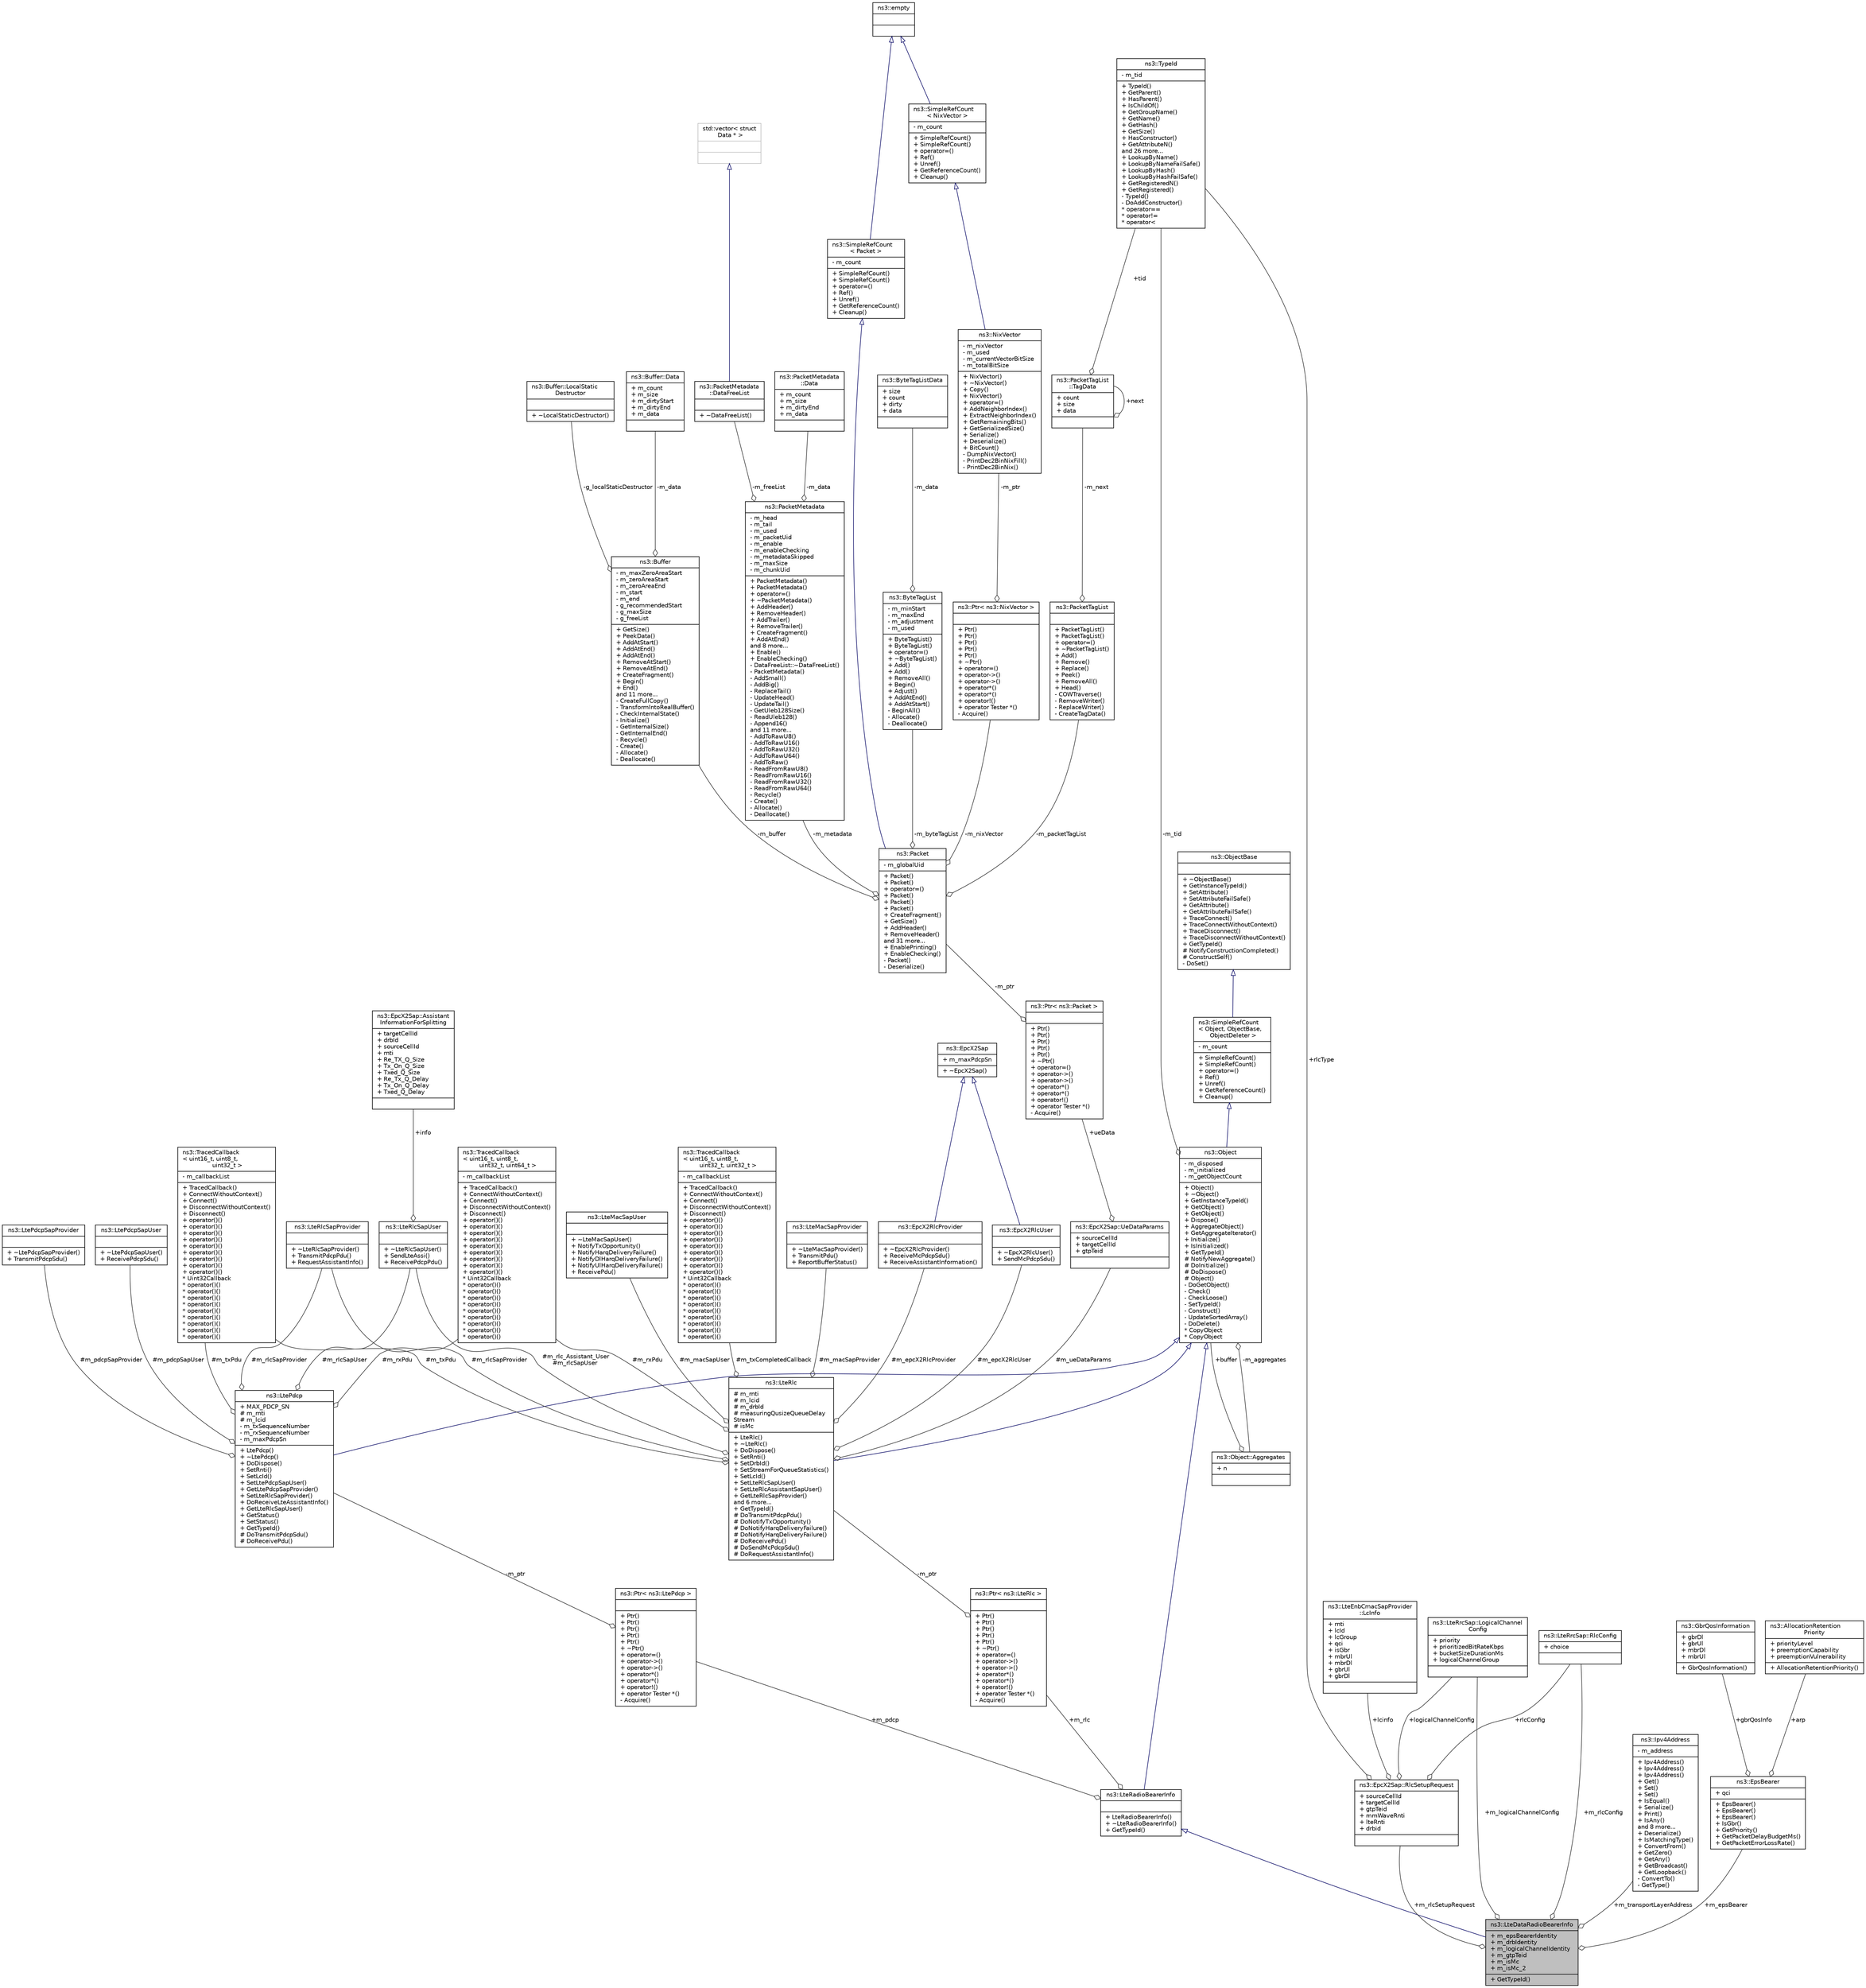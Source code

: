 digraph "ns3::LteDataRadioBearerInfo"
{
  edge [fontname="Helvetica",fontsize="10",labelfontname="Helvetica",labelfontsize="10"];
  node [fontname="Helvetica",fontsize="10",shape=record];
  Node1 [label="{ns3::LteDataRadioBearerInfo\n|+ m_epsBearerIdentity\l+ m_drbIdentity\l+ m_logicalChannelIdentity\l+ m_gtpTeid\l+ m_isMc\l+ m_isMc_2\l|+ GetTypeId()\l}",height=0.2,width=0.4,color="black", fillcolor="grey75", style="filled", fontcolor="black"];
  Node2 -> Node1 [dir="back",color="midnightblue",fontsize="10",style="solid",arrowtail="onormal"];
  Node2 [label="{ns3::LteRadioBearerInfo\n||+ LteRadioBearerInfo()\l+ ~LteRadioBearerInfo()\l+ GetTypeId()\l}",height=0.2,width=0.4,color="black", fillcolor="white", style="filled",URL="$dd/d05/classns3_1_1LteRadioBearerInfo.html"];
  Node3 -> Node2 [dir="back",color="midnightblue",fontsize="10",style="solid",arrowtail="onormal"];
  Node3 [label="{ns3::Object\n|- m_disposed\l- m_initialized\l- m_getObjectCount\l|+ Object()\l+ ~Object()\l+ GetInstanceTypeId()\l+ GetObject()\l+ GetObject()\l+ Dispose()\l+ AggregateObject()\l+ GetAggregateIterator()\l+ Initialize()\l+ IsInitialized()\l+ GetTypeId()\l# NotifyNewAggregate()\l# DoInitialize()\l# DoDispose()\l# Object()\l- DoGetObject()\l- Check()\l- CheckLoose()\l- SetTypeId()\l- Construct()\l- UpdateSortedArray()\l- DoDelete()\l* CopyObject\l* CopyObject\l}",height=0.2,width=0.4,color="black", fillcolor="white", style="filled",URL="$d9/d77/classns3_1_1Object.html",tooltip="A base class which provides memory management and object aggregation. "];
  Node4 -> Node3 [dir="back",color="midnightblue",fontsize="10",style="solid",arrowtail="onormal"];
  Node4 [label="{ns3::SimpleRefCount\l\< Object, ObjectBase,\l ObjectDeleter \>\n|- m_count\l|+ SimpleRefCount()\l+ SimpleRefCount()\l+ operator=()\l+ Ref()\l+ Unref()\l+ GetReferenceCount()\l+ Cleanup()\l}",height=0.2,width=0.4,color="black", fillcolor="white", style="filled",URL="$da/da1/classns3_1_1SimpleRefCount.html"];
  Node5 -> Node4 [dir="back",color="midnightblue",fontsize="10",style="solid",arrowtail="onormal"];
  Node5 [label="{ns3::ObjectBase\n||+ ~ObjectBase()\l+ GetInstanceTypeId()\l+ SetAttribute()\l+ SetAttributeFailSafe()\l+ GetAttribute()\l+ GetAttributeFailSafe()\l+ TraceConnect()\l+ TraceConnectWithoutContext()\l+ TraceDisconnect()\l+ TraceDisconnectWithoutContext()\l+ GetTypeId()\l# NotifyConstructionCompleted()\l# ConstructSelf()\l- DoSet()\l}",height=0.2,width=0.4,color="black", fillcolor="white", style="filled",URL="$d2/dac/classns3_1_1ObjectBase.html",tooltip="Anchor the ns-3 type and attribute system. "];
  Node6 -> Node3 [color="grey25",fontsize="10",style="solid",label=" -m_tid" ,arrowhead="odiamond"];
  Node6 [label="{ns3::TypeId\n|- m_tid\l|+ TypeId()\l+ GetParent()\l+ HasParent()\l+ IsChildOf()\l+ GetGroupName()\l+ GetName()\l+ GetHash()\l+ GetSize()\l+ HasConstructor()\l+ GetAttributeN()\land 26 more...\l+ LookupByName()\l+ LookupByNameFailSafe()\l+ LookupByHash()\l+ LookupByHashFailSafe()\l+ GetRegisteredN()\l+ GetRegistered()\l- TypeId()\l- DoAddConstructor()\l* operator==\l* operator!=\l* operator\<\l}",height=0.2,width=0.4,color="black", fillcolor="white", style="filled",URL="$d6/d11/classns3_1_1TypeId.html",tooltip="a unique identifier for an interface. "];
  Node7 -> Node3 [color="grey25",fontsize="10",style="solid",label=" -m_aggregates" ,arrowhead="odiamond"];
  Node7 [label="{ns3::Object::Aggregates\n|+ n\l|}",height=0.2,width=0.4,color="black", fillcolor="white", style="filled",URL="$d5/de9/structns3_1_1Object_1_1Aggregates.html"];
  Node3 -> Node7 [color="grey25",fontsize="10",style="solid",label=" +buffer" ,arrowhead="odiamond"];
  Node8 -> Node2 [color="grey25",fontsize="10",style="solid",label=" +m_pdcp" ,arrowhead="odiamond"];
  Node8 [label="{ns3::Ptr\< ns3::LtePdcp \>\n||+ Ptr()\l+ Ptr()\l+ Ptr()\l+ Ptr()\l+ Ptr()\l+ ~Ptr()\l+ operator=()\l+ operator-\>()\l+ operator-\>()\l+ operator*()\l+ operator*()\l+ operator!()\l+ operator Tester *()\l- Acquire()\l}",height=0.2,width=0.4,color="black", fillcolor="white", style="filled",URL="$dc/d90/classns3_1_1Ptr.html"];
  Node9 -> Node8 [color="grey25",fontsize="10",style="solid",label=" -m_ptr" ,arrowhead="odiamond"];
  Node9 [label="{ns3::LtePdcp\n|+ MAX_PDCP_SN\l# m_rnti\l# m_lcid\l- m_txSequenceNumber\l- m_rxSequenceNumber\l- m_maxPdcpSn\l|+ LtePdcp()\l+ ~LtePdcp()\l+ DoDispose()\l+ SetRnti()\l+ SetLcId()\l+ SetLtePdcpSapUser()\l+ GetLtePdcpSapProvider()\l+ SetLteRlcSapProvider()\l+ DoReceiveLteAssistantInfo()\l+ GetLteRlcSapUser()\l+ GetStatus()\l+ SetStatus()\l+ GetTypeId()\l# DoTransmitPdcpSdu()\l# DoReceivePdu()\l}",height=0.2,width=0.4,color="black", fillcolor="white", style="filled",URL="$d6/d88/classns3_1_1LtePdcp.html"];
  Node3 -> Node9 [dir="back",color="midnightblue",fontsize="10",style="solid",arrowtail="onormal"];
  Node10 -> Node9 [color="grey25",fontsize="10",style="solid",label=" #m_rlcSapProvider" ,arrowhead="odiamond"];
  Node10 [label="{ns3::LteRlcSapProvider\n||+ ~LteRlcSapProvider()\l+ TransmitPdcpPdu()\l+ RequestAssistantInfo()\l}",height=0.2,width=0.4,color="black", fillcolor="white", style="filled",URL="$dc/da8/classns3_1_1LteRlcSapProvider.html"];
  Node11 -> Node9 [color="grey25",fontsize="10",style="solid",label=" #m_rxPdu" ,arrowhead="odiamond"];
  Node11 [label="{ns3::TracedCallback\l\< uint16_t, uint8_t,\l uint32_t, uint64_t \>\n|- m_callbackList\l|+ TracedCallback()\l+ ConnectWithoutContext()\l+ Connect()\l+ DisconnectWithoutContext()\l+ Disconnect()\l+ operator()()\l+ operator()()\l+ operator()()\l+ operator()()\l+ operator()()\l+ operator()()\l+ operator()()\l+ operator()()\l+ operator()()\l* Uint32Callback\l* operator()()\l* operator()()\l* operator()()\l* operator()()\l* operator()()\l* operator()()\l* operator()()\l* operator()()\l* operator()()\l}",height=0.2,width=0.4,color="black", fillcolor="white", style="filled",URL="$df/dec/classns3_1_1TracedCallback.html"];
  Node12 -> Node9 [color="grey25",fontsize="10",style="solid",label=" #m_rlcSapUser" ,arrowhead="odiamond"];
  Node12 [label="{ns3::LteRlcSapUser\n||+ ~LteRlcSapUser()\l+ SendLteAssi()\l+ ReceivePdcpPdu()\l}",height=0.2,width=0.4,color="black", fillcolor="white", style="filled",URL="$d9/d10/classns3_1_1LteRlcSapUser.html"];
  Node13 -> Node12 [color="grey25",fontsize="10",style="solid",label=" +info" ,arrowhead="odiamond"];
  Node13 [label="{ns3::EpcX2Sap::Assistant\lInformationForSplitting\n|+ targetCellId\l+ drbId\l+ sourceCellId\l+ rnti\l+ Re_TX_Q_Size\l+ Tx_On_Q_Size\l+ Txed_Q_Size\l+ Re_Tx_Q_Delay\l+ Tx_On_Q_Delay\l+ Txed_Q_Delay\l|}",height=0.2,width=0.4,color="black", fillcolor="white", style="filled",URL="$db/d2f/structns3_1_1EpcX2Sap_1_1AssistantInformationForSplitting.html"];
  Node14 -> Node9 [color="grey25",fontsize="10",style="solid",label=" #m_pdcpSapProvider" ,arrowhead="odiamond"];
  Node14 [label="{ns3::LtePdcpSapProvider\n||+ ~LtePdcpSapProvider()\l+ TransmitPdcpSdu()\l}",height=0.2,width=0.4,color="black", fillcolor="white", style="filled",URL="$dd/de3/classns3_1_1LtePdcpSapProvider.html"];
  Node15 -> Node9 [color="grey25",fontsize="10",style="solid",label=" #m_txPdu" ,arrowhead="odiamond"];
  Node15 [label="{ns3::TracedCallback\l\< uint16_t, uint8_t,\l uint32_t \>\n|- m_callbackList\l|+ TracedCallback()\l+ ConnectWithoutContext()\l+ Connect()\l+ DisconnectWithoutContext()\l+ Disconnect()\l+ operator()()\l+ operator()()\l+ operator()()\l+ operator()()\l+ operator()()\l+ operator()()\l+ operator()()\l+ operator()()\l+ operator()()\l* Uint32Callback\l* operator()()\l* operator()()\l* operator()()\l* operator()()\l* operator()()\l* operator()()\l* operator()()\l* operator()()\l* operator()()\l}",height=0.2,width=0.4,color="black", fillcolor="white", style="filled",URL="$df/dec/classns3_1_1TracedCallback.html"];
  Node16 -> Node9 [color="grey25",fontsize="10",style="solid",label=" #m_pdcpSapUser" ,arrowhead="odiamond"];
  Node16 [label="{ns3::LtePdcpSapUser\n||+ ~LtePdcpSapUser()\l+ ReceivePdcpSdu()\l}",height=0.2,width=0.4,color="black", fillcolor="white", style="filled",URL="$dd/d1c/classns3_1_1LtePdcpSapUser.html"];
  Node17 -> Node2 [color="grey25",fontsize="10",style="solid",label=" +m_rlc" ,arrowhead="odiamond"];
  Node17 [label="{ns3::Ptr\< ns3::LteRlc \>\n||+ Ptr()\l+ Ptr()\l+ Ptr()\l+ Ptr()\l+ Ptr()\l+ ~Ptr()\l+ operator=()\l+ operator-\>()\l+ operator-\>()\l+ operator*()\l+ operator*()\l+ operator!()\l+ operator Tester *()\l- Acquire()\l}",height=0.2,width=0.4,color="black", fillcolor="white", style="filled",URL="$dc/d90/classns3_1_1Ptr.html"];
  Node18 -> Node17 [color="grey25",fontsize="10",style="solid",label=" -m_ptr" ,arrowhead="odiamond"];
  Node18 [label="{ns3::LteRlc\n|# m_rnti\l# m_lcid\l# m_drbId\l# measuringQusizeQueueDelay\lStream\l# isMc\l|+ LteRlc()\l+ ~LteRlc()\l+ DoDispose()\l+ SetRnti()\l+ SetDrbId()\l+ SetStreamForQueueStatistics()\l+ SetLcId()\l+ SetLteRlcSapUser()\l+ SetLteRlcAssistantSapUser()\l+ GetLteRlcSapProvider()\land 6 more...\l+ GetTypeId()\l# DoTransmitPdcpPdu()\l# DoNotifyTxOpportunity()\l# DoNotifyHarqDeliveryFailure()\l# DoNotifyHarqDeliveryFailure()\l# DoReceivePdu()\l# DoSendMcPdcpSdu()\l# DoRequestAssistantInfo()\l}",height=0.2,width=0.4,color="black", fillcolor="white", style="filled",URL="$d9/d7c/classns3_1_1LteRlc.html"];
  Node3 -> Node18 [dir="back",color="midnightblue",fontsize="10",style="solid",arrowtail="onormal"];
  Node10 -> Node18 [color="grey25",fontsize="10",style="solid",label=" #m_rlcSapProvider" ,arrowhead="odiamond"];
  Node19 -> Node18 [color="grey25",fontsize="10",style="solid",label=" #m_epcX2RlcUser" ,arrowhead="odiamond"];
  Node19 [label="{ns3::EpcX2RlcUser\n||+ ~EpcX2RlcUser()\l+ SendMcPdcpSdu()\l}",height=0.2,width=0.4,color="black", fillcolor="white", style="filled",URL="$db/d48/classns3_1_1EpcX2RlcUser.html"];
  Node20 -> Node19 [dir="back",color="midnightblue",fontsize="10",style="solid",arrowtail="onormal"];
  Node20 [label="{ns3::EpcX2Sap\n|+ m_maxPdcpSn\l|+ ~EpcX2Sap()\l}",height=0.2,width=0.4,color="black", fillcolor="white", style="filled",URL="$d1/dc9/classns3_1_1EpcX2Sap.html",tooltip="Common structures for EpcX2SapProvider and EpcX2SapUser. "];
  Node21 -> Node18 [color="grey25",fontsize="10",style="solid",label=" #m_ueDataParams" ,arrowhead="odiamond"];
  Node21 [label="{ns3::EpcX2Sap::UeDataParams\n|+ sourceCellId\l+ targetCellId\l+ gtpTeid\l|}",height=0.2,width=0.4,color="black", fillcolor="white", style="filled",URL="$da/dea/structns3_1_1EpcX2Sap_1_1UeDataParams.html",tooltip="Parameters of the UE DATA primitive. "];
  Node22 -> Node21 [color="grey25",fontsize="10",style="solid",label=" +ueData" ,arrowhead="odiamond"];
  Node22 [label="{ns3::Ptr\< ns3::Packet \>\n||+ Ptr()\l+ Ptr()\l+ Ptr()\l+ Ptr()\l+ Ptr()\l+ ~Ptr()\l+ operator=()\l+ operator-\>()\l+ operator-\>()\l+ operator*()\l+ operator*()\l+ operator!()\l+ operator Tester *()\l- Acquire()\l}",height=0.2,width=0.4,color="black", fillcolor="white", style="filled",URL="$dc/d90/classns3_1_1Ptr.html"];
  Node23 -> Node22 [color="grey25",fontsize="10",style="solid",label=" -m_ptr" ,arrowhead="odiamond"];
  Node23 [label="{ns3::Packet\n|- m_globalUid\l|+ Packet()\l+ Packet()\l+ operator=()\l+ Packet()\l+ Packet()\l+ Packet()\l+ CreateFragment()\l+ GetSize()\l+ AddHeader()\l+ RemoveHeader()\land 31 more...\l+ EnablePrinting()\l+ EnableChecking()\l- Packet()\l- Deserialize()\l}",height=0.2,width=0.4,color="black", fillcolor="white", style="filled",URL="$dd/d7a/classns3_1_1Packet.html",tooltip="network packets "];
  Node24 -> Node23 [dir="back",color="midnightblue",fontsize="10",style="solid",arrowtail="onormal"];
  Node24 [label="{ns3::SimpleRefCount\l\< Packet \>\n|- m_count\l|+ SimpleRefCount()\l+ SimpleRefCount()\l+ operator=()\l+ Ref()\l+ Unref()\l+ GetReferenceCount()\l+ Cleanup()\l}",height=0.2,width=0.4,color="black", fillcolor="white", style="filled",URL="$da/da1/classns3_1_1SimpleRefCount.html"];
  Node25 -> Node24 [dir="back",color="midnightblue",fontsize="10",style="solid",arrowtail="onormal"];
  Node25 [label="{ns3::empty\n||}",height=0.2,width=0.4,color="black", fillcolor="white", style="filled",URL="$d9/d6a/classns3_1_1empty.html",tooltip="make Callback use a separate empty type "];
  Node26 -> Node23 [color="grey25",fontsize="10",style="solid",label=" -m_nixVector" ,arrowhead="odiamond"];
  Node26 [label="{ns3::Ptr\< ns3::NixVector \>\n||+ Ptr()\l+ Ptr()\l+ Ptr()\l+ Ptr()\l+ Ptr()\l+ ~Ptr()\l+ operator=()\l+ operator-\>()\l+ operator-\>()\l+ operator*()\l+ operator*()\l+ operator!()\l+ operator Tester *()\l- Acquire()\l}",height=0.2,width=0.4,color="black", fillcolor="white", style="filled",URL="$dc/d90/classns3_1_1Ptr.html"];
  Node27 -> Node26 [color="grey25",fontsize="10",style="solid",label=" -m_ptr" ,arrowhead="odiamond"];
  Node27 [label="{ns3::NixVector\n|- m_nixVector\l- m_used\l- m_currentVectorBitSize\l- m_totalBitSize\l|+ NixVector()\l+ ~NixVector()\l+ Copy()\l+ NixVector()\l+ operator=()\l+ AddNeighborIndex()\l+ ExtractNeighborIndex()\l+ GetRemainingBits()\l+ GetSerializedSize()\l+ Serialize()\l+ Deserialize()\l+ BitCount()\l- DumpNixVector()\l- PrintDec2BinNixFill()\l- PrintDec2BinNix()\l}",height=0.2,width=0.4,color="black", fillcolor="white", style="filled",URL="$d1/d44/classns3_1_1NixVector.html",tooltip="Neighbor-index data structure for nix-vector routing. "];
  Node28 -> Node27 [dir="back",color="midnightblue",fontsize="10",style="solid",arrowtail="onormal"];
  Node28 [label="{ns3::SimpleRefCount\l\< NixVector \>\n|- m_count\l|+ SimpleRefCount()\l+ SimpleRefCount()\l+ operator=()\l+ Ref()\l+ Unref()\l+ GetReferenceCount()\l+ Cleanup()\l}",height=0.2,width=0.4,color="black", fillcolor="white", style="filled",URL="$da/da1/classns3_1_1SimpleRefCount.html"];
  Node25 -> Node28 [dir="back",color="midnightblue",fontsize="10",style="solid",arrowtail="onormal"];
  Node29 -> Node23 [color="grey25",fontsize="10",style="solid",label=" -m_metadata" ,arrowhead="odiamond"];
  Node29 [label="{ns3::PacketMetadata\n|- m_head\l- m_tail\l- m_used\l- m_packetUid\l- m_enable\l- m_enableChecking\l- m_metadataSkipped\l- m_maxSize\l- m_chunkUid\l|+ PacketMetadata()\l+ PacketMetadata()\l+ operator=()\l+ ~PacketMetadata()\l+ AddHeader()\l+ RemoveHeader()\l+ AddTrailer()\l+ RemoveTrailer()\l+ CreateFragment()\l+ AddAtEnd()\land 8 more...\l+ Enable()\l+ EnableChecking()\l- DataFreeList::~DataFreeList()\l- PacketMetadata()\l- AddSmall()\l- AddBig()\l- ReplaceTail()\l- UpdateHead()\l- UpdateTail()\l- GetUleb128Size()\l- ReadUleb128()\l- Append16()\land 11 more...\l- AddToRawU8()\l- AddToRawU16()\l- AddToRawU32()\l- AddToRawU64()\l- AddToRaw()\l- ReadFromRawU8()\l- ReadFromRawU16()\l- ReadFromRawU32()\l- ReadFromRawU64()\l- Recycle()\l- Create()\l- Allocate()\l- Deallocate()\l}",height=0.2,width=0.4,color="black", fillcolor="white", style="filled",URL="$d1/db1/classns3_1_1PacketMetadata.html",tooltip="Handle packet metadata about packet headers and trailers. "];
  Node30 -> Node29 [color="grey25",fontsize="10",style="solid",label=" -m_data" ,arrowhead="odiamond"];
  Node30 [label="{ns3::PacketMetadata\l::Data\n|+ m_count\l+ m_size\l+ m_dirtyEnd\l+ m_data\l|}",height=0.2,width=0.4,color="black", fillcolor="white", style="filled",URL="$d6/d9c/structns3_1_1PacketMetadata_1_1Data.html"];
  Node31 -> Node29 [color="grey25",fontsize="10",style="solid",label=" -m_freeList" ,arrowhead="odiamond"];
  Node31 [label="{ns3::PacketMetadata\l::DataFreeList\n||+ ~DataFreeList()\l}",height=0.2,width=0.4,color="black", fillcolor="white", style="filled",URL="$d0/df8/classns3_1_1PacketMetadata_1_1DataFreeList.html",tooltip="Class to hold all the metadata. "];
  Node32 -> Node31 [dir="back",color="midnightblue",fontsize="10",style="solid",arrowtail="onormal"];
  Node32 [label="{std::vector\< struct\l Data * \>\n||}",height=0.2,width=0.4,color="grey75", fillcolor="white", style="filled"];
  Node33 -> Node23 [color="grey25",fontsize="10",style="solid",label=" -m_byteTagList" ,arrowhead="odiamond"];
  Node33 [label="{ns3::ByteTagList\n|- m_minStart\l- m_maxEnd\l- m_adjustment\l- m_used\l|+ ByteTagList()\l+ ByteTagList()\l+ operator=()\l+ ~ByteTagList()\l+ Add()\l+ Add()\l+ RemoveAll()\l+ Begin()\l+ Adjust()\l+ AddAtEnd()\l+ AddAtStart()\l- BeginAll()\l- Allocate()\l- Deallocate()\l}",height=0.2,width=0.4,color="black", fillcolor="white", style="filled",URL="$dd/d64/classns3_1_1ByteTagList.html",tooltip="keep track of the byte tags stored in a packet. "];
  Node34 -> Node33 [color="grey25",fontsize="10",style="solid",label=" -m_data" ,arrowhead="odiamond"];
  Node34 [label="{ns3::ByteTagListData\n|+ size\l+ count\l+ dirty\l+ data\l|}",height=0.2,width=0.4,color="black", fillcolor="white", style="filled",URL="$d5/d62/structns3_1_1ByteTagListData.html",tooltip="Internal representation of the byte tags stored in a packet. "];
  Node35 -> Node23 [color="grey25",fontsize="10",style="solid",label=" -m_packetTagList" ,arrowhead="odiamond"];
  Node35 [label="{ns3::PacketTagList\n||+ PacketTagList()\l+ PacketTagList()\l+ operator=()\l+ ~PacketTagList()\l+ Add()\l+ Remove()\l+ Replace()\l+ Peek()\l+ RemoveAll()\l+ Head()\l- COWTraverse()\l- RemoveWriter()\l- ReplaceWriter()\l- CreateTagData()\l}",height=0.2,width=0.4,color="black", fillcolor="white", style="filled",URL="$dd/d19/classns3_1_1PacketTagList.html",tooltip="List of the packet tags stored in a packet. "];
  Node36 -> Node35 [color="grey25",fontsize="10",style="solid",label=" -m_next" ,arrowhead="odiamond"];
  Node36 [label="{ns3::PacketTagList\l::TagData\n|+ count\l+ size\l+ data\l|}",height=0.2,width=0.4,color="black", fillcolor="white", style="filled",URL="$d5/d03/structns3_1_1PacketTagList_1_1TagData.html"];
  Node36 -> Node36 [color="grey25",fontsize="10",style="solid",label=" +next" ,arrowhead="odiamond"];
  Node6 -> Node36 [color="grey25",fontsize="10",style="solid",label=" +tid" ,arrowhead="odiamond"];
  Node37 -> Node23 [color="grey25",fontsize="10",style="solid",label=" -m_buffer" ,arrowhead="odiamond"];
  Node37 [label="{ns3::Buffer\n|- m_maxZeroAreaStart\l- m_zeroAreaStart\l- m_zeroAreaEnd\l- m_start\l- m_end\l- g_recommendedStart\l- g_maxSize\l- g_freeList\l|+ GetSize()\l+ PeekData()\l+ AddAtStart()\l+ AddAtEnd()\l+ AddAtEnd()\l+ RemoveAtStart()\l+ RemoveAtEnd()\l+ CreateFragment()\l+ Begin()\l+ End()\land 11 more...\l- CreateFullCopy()\l- TransformIntoRealBuffer()\l- CheckInternalState()\l- Initialize()\l- GetInternalSize()\l- GetInternalEnd()\l- Recycle()\l- Create()\l- Allocate()\l- Deallocate()\l}",height=0.2,width=0.4,color="black", fillcolor="white", style="filled",URL="$da/d85/classns3_1_1Buffer.html",tooltip="automatically resized byte buffer "];
  Node38 -> Node37 [color="grey25",fontsize="10",style="solid",label=" -m_data" ,arrowhead="odiamond"];
  Node38 [label="{ns3::Buffer::Data\n|+ m_count\l+ m_size\l+ m_dirtyStart\l+ m_dirtyEnd\l+ m_data\l|}",height=0.2,width=0.4,color="black", fillcolor="white", style="filled",URL="$d9/dcc/structns3_1_1Buffer_1_1Data.html"];
  Node39 -> Node37 [color="grey25",fontsize="10",style="solid",label=" -g_localStaticDestructor" ,arrowhead="odiamond"];
  Node39 [label="{ns3::Buffer::LocalStatic\lDestructor\n||+ ~LocalStaticDestructor()\l}",height=0.2,width=0.4,color="black", fillcolor="white", style="filled",URL="$dc/de5/structns3_1_1Buffer_1_1LocalStaticDestructor.html",tooltip="Local static destructor structure. "];
  Node11 -> Node18 [color="grey25",fontsize="10",style="solid",label=" #m_rxPdu" ,arrowhead="odiamond"];
  Node12 -> Node18 [color="grey25",fontsize="10",style="solid",label=" #m_rlc_Assistant_User\n#m_rlcSapUser" ,arrowhead="odiamond"];
  Node40 -> Node18 [color="grey25",fontsize="10",style="solid",label=" #m_macSapUser" ,arrowhead="odiamond"];
  Node40 [label="{ns3::LteMacSapUser\n||+ ~LteMacSapUser()\l+ NotifyTxOpportunity()\l+ NotifyHarqDeliveryFailure()\l+ NotifyDlHarqDeliveryFailure()\l+ NotifyUlHarqDeliveryFailure()\l+ ReceivePdu()\l}",height=0.2,width=0.4,color="black", fillcolor="white", style="filled",URL="$df/d25/classns3_1_1LteMacSapUser.html"];
  Node41 -> Node18 [color="grey25",fontsize="10",style="solid",label=" #m_txCompletedCallback" ,arrowhead="odiamond"];
  Node41 [label="{ns3::TracedCallback\l\< uint16_t, uint8_t,\l uint32_t, uint32_t \>\n|- m_callbackList\l|+ TracedCallback()\l+ ConnectWithoutContext()\l+ Connect()\l+ DisconnectWithoutContext()\l+ Disconnect()\l+ operator()()\l+ operator()()\l+ operator()()\l+ operator()()\l+ operator()()\l+ operator()()\l+ operator()()\l+ operator()()\l+ operator()()\l* Uint32Callback\l* operator()()\l* operator()()\l* operator()()\l* operator()()\l* operator()()\l* operator()()\l* operator()()\l* operator()()\l* operator()()\l}",height=0.2,width=0.4,color="black", fillcolor="white", style="filled",URL="$df/dec/classns3_1_1TracedCallback.html"];
  Node15 -> Node18 [color="grey25",fontsize="10",style="solid",label=" #m_txPdu" ,arrowhead="odiamond"];
  Node42 -> Node18 [color="grey25",fontsize="10",style="solid",label=" #m_epcX2RlcProvider" ,arrowhead="odiamond"];
  Node42 [label="{ns3::EpcX2RlcProvider\n||+ ~EpcX2RlcProvider()\l+ ReceiveMcPdcpSdu()\l+ ReceiveAssistantInformation()\l}",height=0.2,width=0.4,color="black", fillcolor="white", style="filled",URL="$d0/d20/classns3_1_1EpcX2RlcProvider.html"];
  Node20 -> Node42 [dir="back",color="midnightblue",fontsize="10",style="solid",arrowtail="onormal"];
  Node43 -> Node18 [color="grey25",fontsize="10",style="solid",label=" #m_macSapProvider" ,arrowhead="odiamond"];
  Node43 [label="{ns3::LteMacSapProvider\n||+ ~LteMacSapProvider()\l+ TransmitPdu()\l+ ReportBufferStatus()\l}",height=0.2,width=0.4,color="black", fillcolor="white", style="filled",URL="$db/d1a/classns3_1_1LteMacSapProvider.html"];
  Node44 -> Node1 [color="grey25",fontsize="10",style="solid",label=" +m_rlcSetupRequest" ,arrowhead="odiamond"];
  Node44 [label="{ns3::EpcX2Sap::RlcSetupRequest\n|+ sourceCellId\l+ targetCellId\l+ gtpTeid\l+ mmWaveRnti\l+ lteRnti\l+ drbid\l|}",height=0.2,width=0.4,color="black", fillcolor="white", style="filled",URL="$d9/d34/structns3_1_1EpcX2Sap_1_1RlcSetupRequest.html",tooltip="Parameters of the RlcSetupRequest to handle MC connectivity. "];
  Node45 -> Node44 [color="grey25",fontsize="10",style="solid",label=" +lcinfo" ,arrowhead="odiamond"];
  Node45 [label="{ns3::LteEnbCmacSapProvider\l::LcInfo\n|+ rnti\l+ lcId\l+ lcGroup\l+ qci\l+ isGbr\l+ mbrUl\l+ mbrDl\l+ gbrUl\l+ gbrDl\l|}",height=0.2,width=0.4,color="black", fillcolor="white", style="filled",URL="$d5/d6b/structns3_1_1LteEnbCmacSapProvider_1_1LcInfo.html"];
  Node46 -> Node44 [color="grey25",fontsize="10",style="solid",label=" +rlcConfig" ,arrowhead="odiamond"];
  Node46 [label="{ns3::LteRrcSap::RlcConfig\n|+ choice\l|}",height=0.2,width=0.4,color="black", fillcolor="white", style="filled",URL="$d0/d9d/structns3_1_1LteRrcSap_1_1RlcConfig.html"];
  Node47 -> Node44 [color="grey25",fontsize="10",style="solid",label=" +logicalChannelConfig" ,arrowhead="odiamond"];
  Node47 [label="{ns3::LteRrcSap::LogicalChannel\lConfig\n|+ priority\l+ prioritizedBitRateKbps\l+ bucketSizeDurationMs\l+ logicalChannelGroup\l|}",height=0.2,width=0.4,color="black", fillcolor="white", style="filled",URL="$d9/d83/structns3_1_1LteRrcSap_1_1LogicalChannelConfig.html"];
  Node6 -> Node44 [color="grey25",fontsize="10",style="solid",label=" +rlcType" ,arrowhead="odiamond"];
  Node46 -> Node1 [color="grey25",fontsize="10",style="solid",label=" +m_rlcConfig" ,arrowhead="odiamond"];
  Node47 -> Node1 [color="grey25",fontsize="10",style="solid",label=" +m_logicalChannelConfig" ,arrowhead="odiamond"];
  Node48 -> Node1 [color="grey25",fontsize="10",style="solid",label=" +m_transportLayerAddress" ,arrowhead="odiamond"];
  Node48 [label="{ns3::Ipv4Address\n|- m_address\l|+ Ipv4Address()\l+ Ipv4Address()\l+ Ipv4Address()\l+ Get()\l+ Set()\l+ Set()\l+ IsEqual()\l+ Serialize()\l+ Print()\l+ IsAny()\land 8 more...\l+ Deserialize()\l+ IsMatchingType()\l+ ConvertFrom()\l+ GetZero()\l+ GetAny()\l+ GetBroadcast()\l+ GetLoopback()\l- ConvertTo()\l- GetType()\l}",height=0.2,width=0.4,color="black", fillcolor="white", style="filled",URL="$de/d55/classns3_1_1Ipv4Address.html",tooltip="Ipv4 addresses are stored in host order in this class. "];
  Node49 -> Node1 [color="grey25",fontsize="10",style="solid",label=" +m_epsBearer" ,arrowhead="odiamond"];
  Node49 [label="{ns3::EpsBearer\n|+ qci\l|+ EpsBearer()\l+ EpsBearer()\l+ EpsBearer()\l+ IsGbr()\l+ GetPriority()\l+ GetPacketDelayBudgetMs()\l+ GetPacketErrorLossRate()\l}",height=0.2,width=0.4,color="black", fillcolor="white", style="filled",URL="$de/d6a/structns3_1_1EpsBearer.html"];
  Node50 -> Node49 [color="grey25",fontsize="10",style="solid",label=" +arp" ,arrowhead="odiamond"];
  Node50 [label="{ns3::AllocationRetention\lPriority\n|+ priorityLevel\l+ preemptionCapability\l+ preemptionVulnerability\l|+ AllocationRetentionPriority()\l}",height=0.2,width=0.4,color="black", fillcolor="white", style="filled",URL="$d5/dab/structns3_1_1AllocationRetentionPriority.html"];
  Node51 -> Node49 [color="grey25",fontsize="10",style="solid",label=" +gbrQosInfo" ,arrowhead="odiamond"];
  Node51 [label="{ns3::GbrQosInformation\n|+ gbrDl\l+ gbrUl\l+ mbrDl\l+ mbrUl\l|+ GbrQosInformation()\l}",height=0.2,width=0.4,color="black", fillcolor="white", style="filled",URL="$d5/dce/structns3_1_1GbrQosInformation.html"];
}
